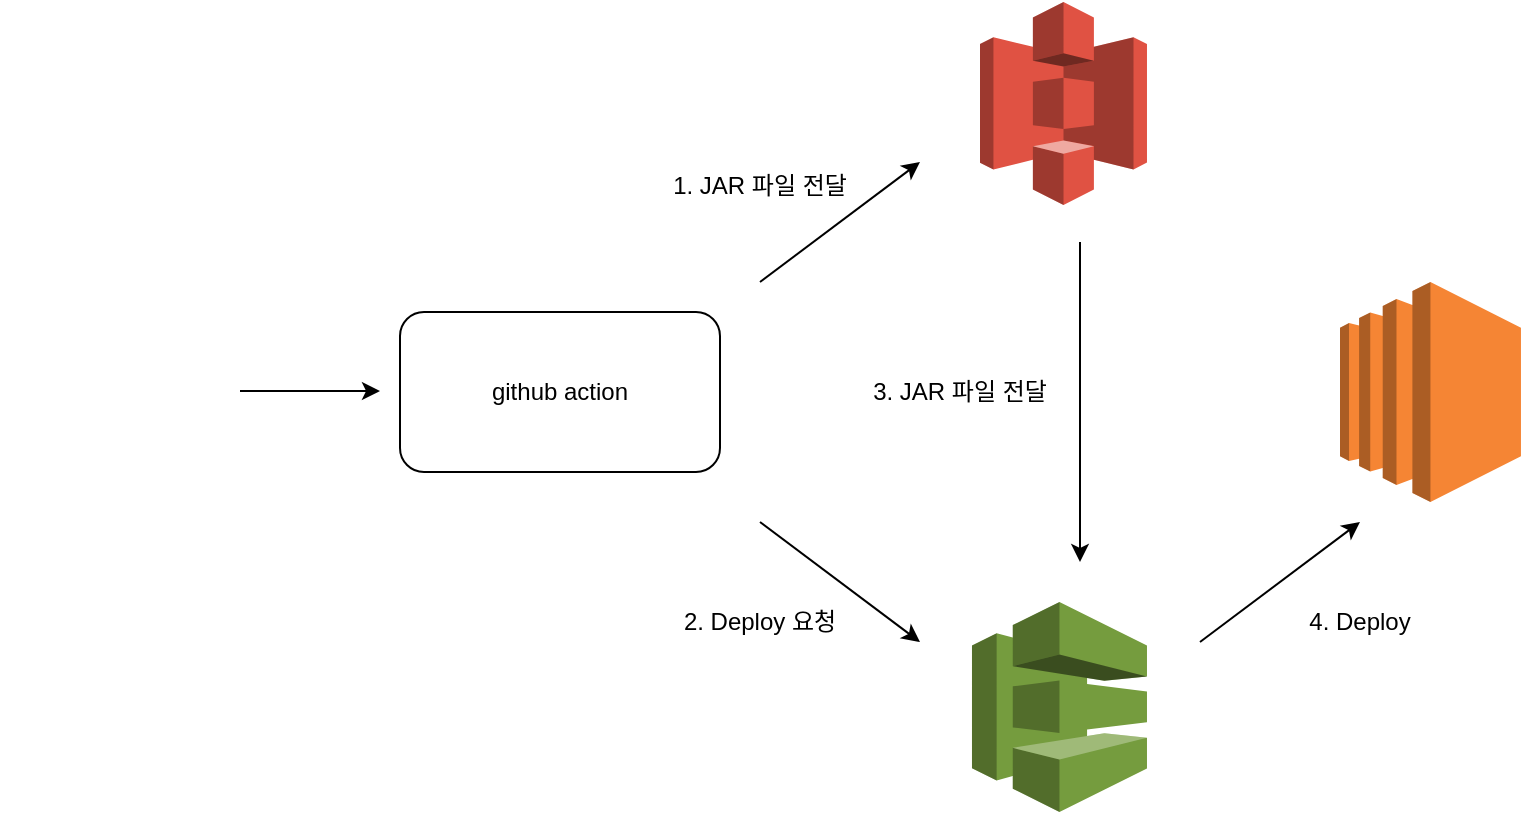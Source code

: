 <mxfile version="13.3.5"><diagram id="9fZi6r31c0HICk9ITLK3" name="Page-1"><mxGraphModel dx="1422" dy="745" grid="1" gridSize="10" guides="1" tooltips="1" connect="1" arrows="1" fold="1" page="1" pageScale="1" pageWidth="827" pageHeight="1169" math="0" shadow="0"><root><mxCell id="0"/><mxCell id="1" parent="0"/><mxCell id="_-HS1rsFkrvPp1Z-WnQf-2" value="" style="shape=image;html=1;verticalAlign=top;verticalLabelPosition=bottom;labelBackgroundColor=#ffffff;imageAspect=0;aspect=fixed;image=https://cdn0.iconfinder.com/data/icons/octicons/1024/mark-github-128.png" vertex="1" parent="1"><mxGeometry x="20" y="320" width="110" height="110" as="geometry"/></mxCell><mxCell id="_-HS1rsFkrvPp1Z-WnQf-3" value="" style="outlineConnect=0;dashed=0;verticalLabelPosition=bottom;verticalAlign=top;align=center;html=1;shape=mxgraph.aws3.s3;fillColor=#E05243;gradientColor=none;" vertex="1" parent="1"><mxGeometry x="510" y="180" width="83.49" height="101.5" as="geometry"/></mxCell><mxCell id="_-HS1rsFkrvPp1Z-WnQf-4" value="" style="outlineConnect=0;dashed=0;verticalLabelPosition=bottom;verticalAlign=top;align=center;html=1;shape=mxgraph.aws3.codedeploy;fillColor=#759C3E;gradientColor=none;" vertex="1" parent="1"><mxGeometry x="505.99" y="480" width="87.5" height="105" as="geometry"/></mxCell><mxCell id="_-HS1rsFkrvPp1Z-WnQf-5" value="" style="outlineConnect=0;dashed=0;verticalLabelPosition=bottom;verticalAlign=top;align=center;html=1;shape=mxgraph.aws3.ec2;fillColor=#F58534;gradientColor=none;" vertex="1" parent="1"><mxGeometry x="690" y="320" width="90.48" height="110" as="geometry"/></mxCell><mxCell id="_-HS1rsFkrvPp1Z-WnQf-6" value="github action" style="shape=rect;html=1;rounded=1;whiteSpace=wrap;align=center;" vertex="1" parent="1"><mxGeometry x="220" y="335" width="160" height="80" as="geometry"/></mxCell><mxCell id="_-HS1rsFkrvPp1Z-WnQf-7" value="" style="endArrow=classic;html=1;" edge="1" parent="1"><mxGeometry width="50" height="50" relative="1" as="geometry"><mxPoint x="140" y="374.5" as="sourcePoint"/><mxPoint x="210" y="374.5" as="targetPoint"/></mxGeometry></mxCell><mxCell id="_-HS1rsFkrvPp1Z-WnQf-8" value="" style="endArrow=classic;html=1;" edge="1" parent="1"><mxGeometry width="50" height="50" relative="1" as="geometry"><mxPoint x="400" y="320" as="sourcePoint"/><mxPoint x="480" y="260" as="targetPoint"/></mxGeometry></mxCell><mxCell id="_-HS1rsFkrvPp1Z-WnQf-9" value="" style="endArrow=classic;html=1;" edge="1" parent="1"><mxGeometry width="50" height="50" relative="1" as="geometry"><mxPoint x="400" y="440" as="sourcePoint"/><mxPoint x="480" y="500" as="targetPoint"/></mxGeometry></mxCell><mxCell id="_-HS1rsFkrvPp1Z-WnQf-10" value="1. JAR 파일 전달" style="text;html=1;strokeColor=none;fillColor=none;align=center;verticalAlign=middle;whiteSpace=wrap;rounded=0;" vertex="1" parent="1"><mxGeometry x="350" y="261.5" width="100" height="20" as="geometry"/></mxCell><mxCell id="_-HS1rsFkrvPp1Z-WnQf-11" value="2. Deploy 요청" style="text;html=1;strokeColor=none;fillColor=none;align=center;verticalAlign=middle;whiteSpace=wrap;rounded=0;" vertex="1" parent="1"><mxGeometry x="350" y="480" width="100" height="20" as="geometry"/></mxCell><mxCell id="_-HS1rsFkrvPp1Z-WnQf-13" value="" style="endArrow=classic;html=1;" edge="1" parent="1"><mxGeometry width="50" height="50" relative="1" as="geometry"><mxPoint x="560" y="300" as="sourcePoint"/><mxPoint x="560" y="460" as="targetPoint"/></mxGeometry></mxCell><mxCell id="_-HS1rsFkrvPp1Z-WnQf-14" value="3. JAR 파일 전달" style="text;html=1;strokeColor=none;fillColor=none;align=center;verticalAlign=middle;whiteSpace=wrap;rounded=0;" vertex="1" parent="1"><mxGeometry x="450" y="365" width="100" height="20" as="geometry"/></mxCell><mxCell id="_-HS1rsFkrvPp1Z-WnQf-15" value="" style="endArrow=classic;html=1;" edge="1" parent="1"><mxGeometry width="50" height="50" relative="1" as="geometry"><mxPoint x="620" y="500" as="sourcePoint"/><mxPoint x="700" y="440" as="targetPoint"/></mxGeometry></mxCell><mxCell id="_-HS1rsFkrvPp1Z-WnQf-16" value="4. Deploy" style="text;html=1;strokeColor=none;fillColor=none;align=center;verticalAlign=middle;whiteSpace=wrap;rounded=0;" vertex="1" parent="1"><mxGeometry x="650" y="480" width="100" height="20" as="geometry"/></mxCell></root></mxGraphModel></diagram></mxfile>